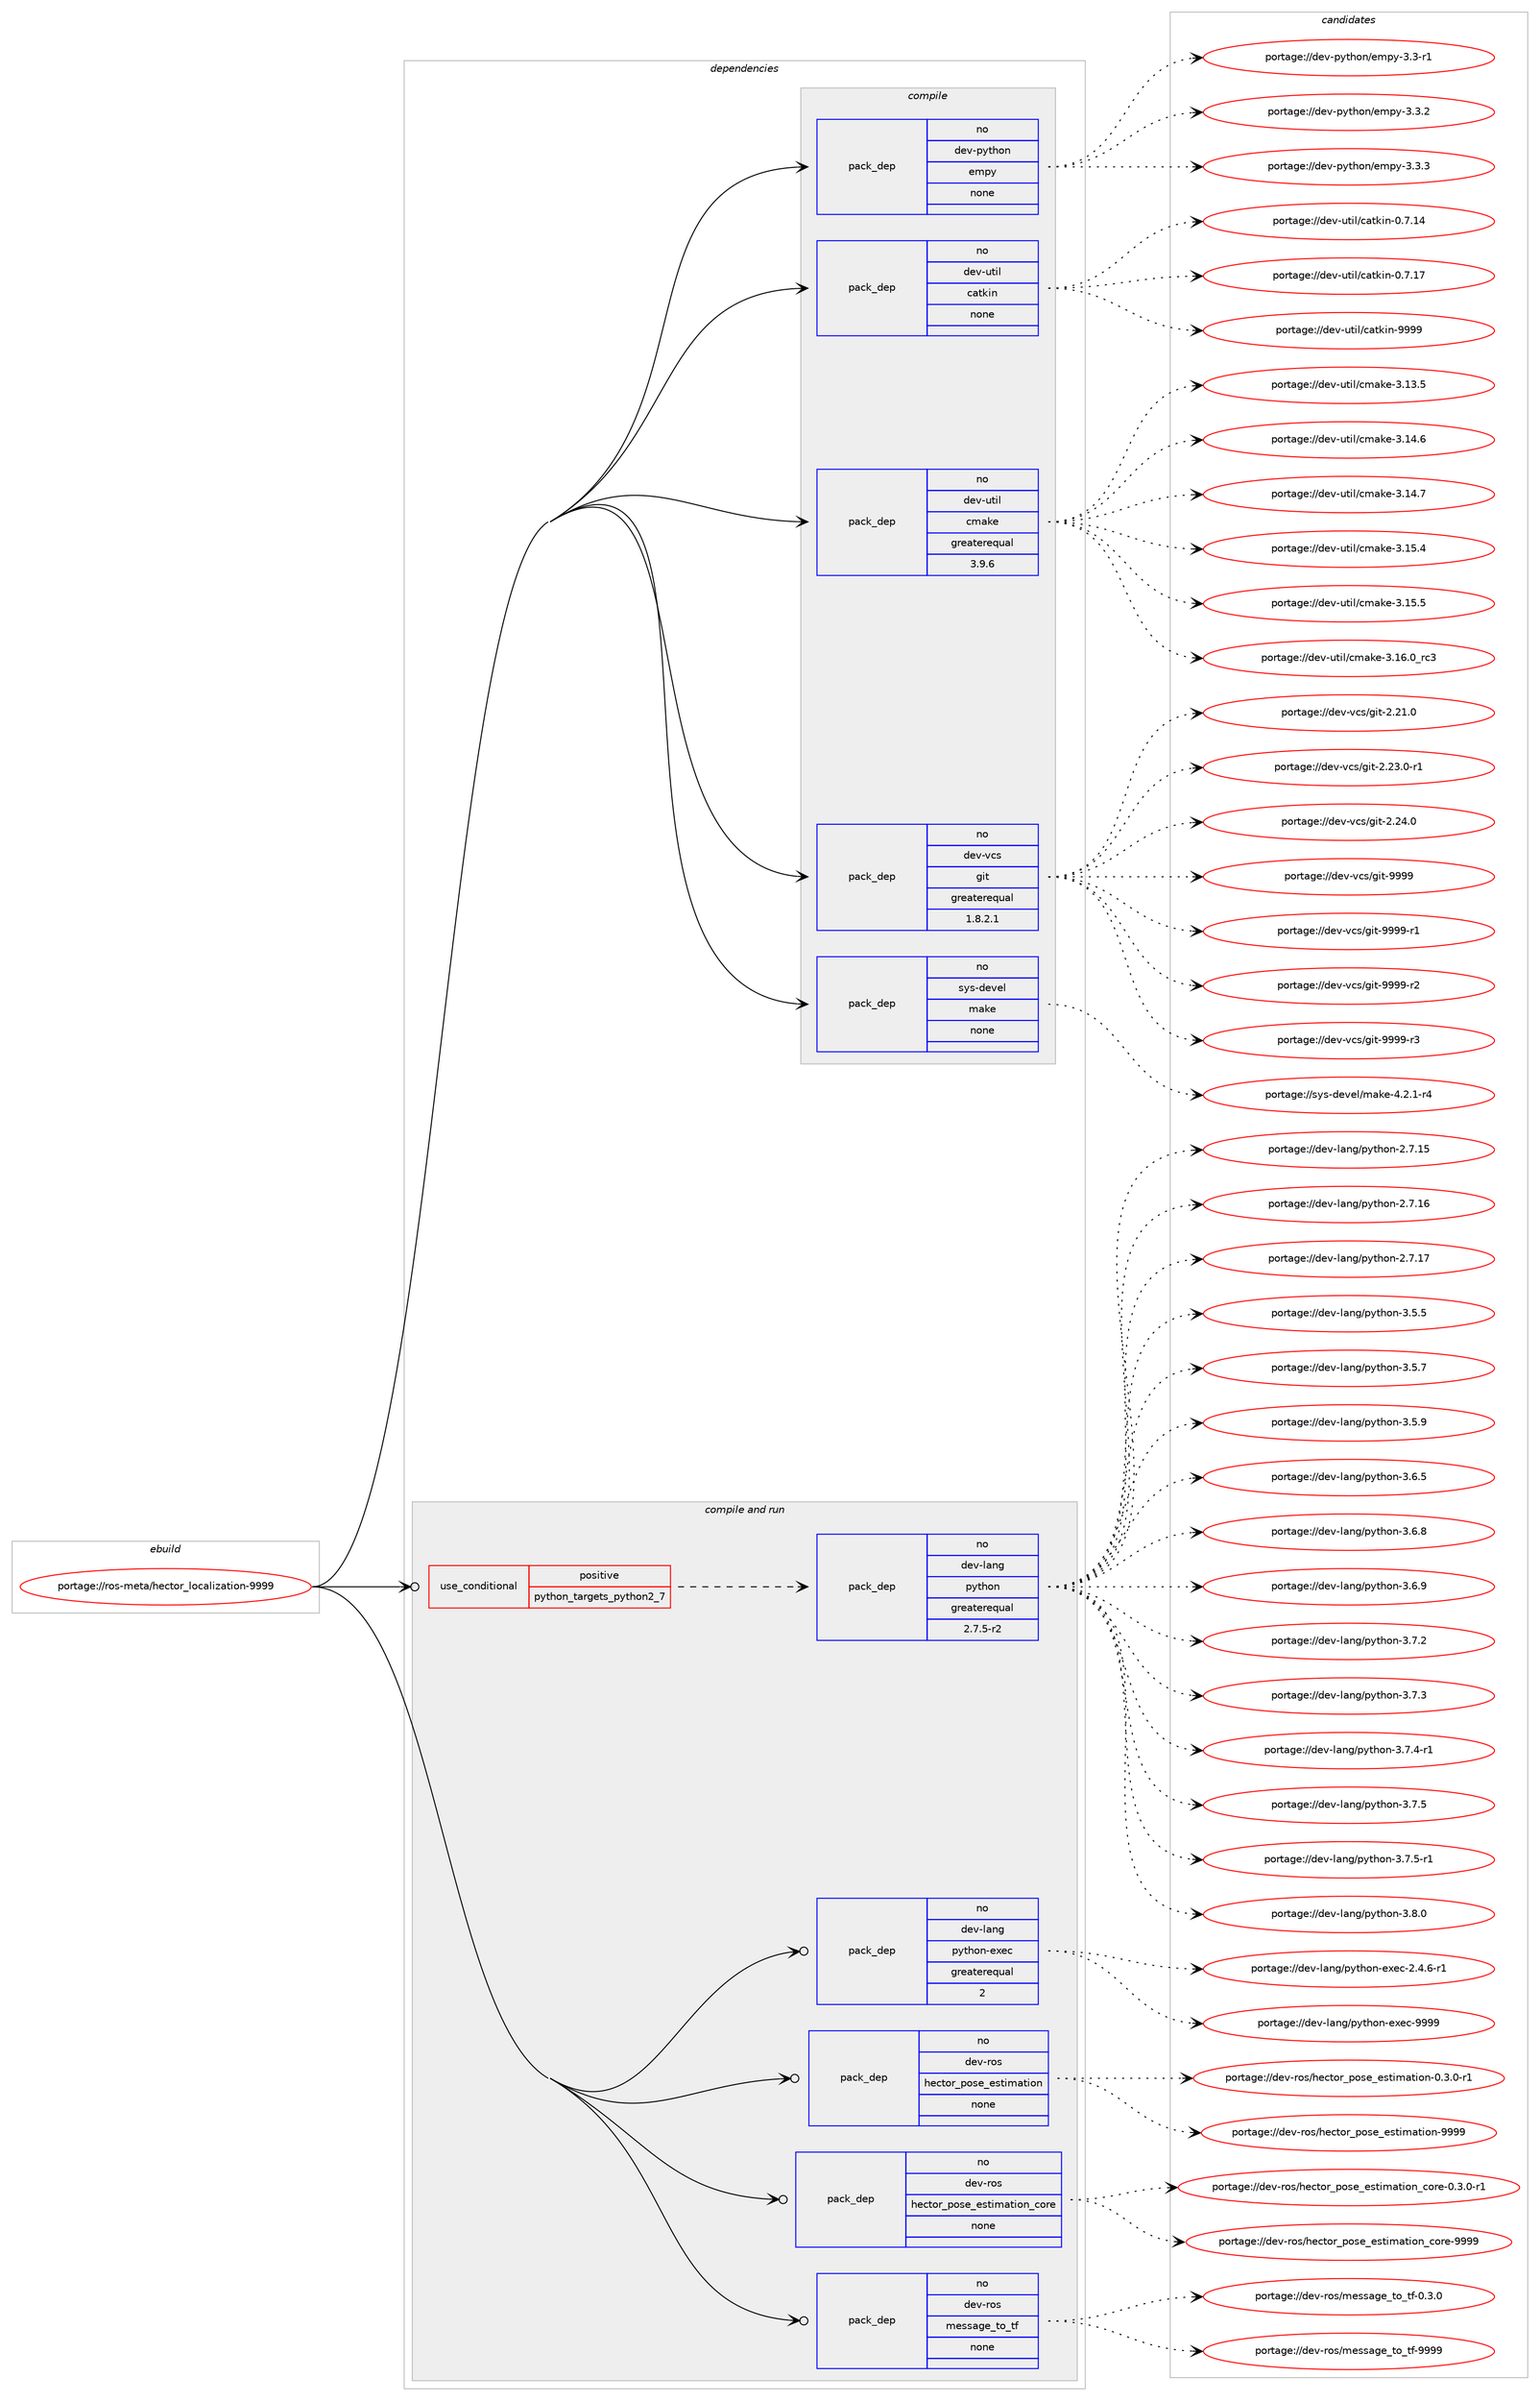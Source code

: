 digraph prolog {

# *************
# Graph options
# *************

newrank=true;
concentrate=true;
compound=true;
graph [rankdir=LR,fontname=Helvetica,fontsize=10,ranksep=1.5];#, ranksep=2.5, nodesep=0.2];
edge  [arrowhead=vee];
node  [fontname=Helvetica,fontsize=10];

# **********
# The ebuild
# **********

subgraph cluster_leftcol {
color=gray;
rank=same;
label=<<i>ebuild</i>>;
id [label="portage://ros-meta/hector_localization-9999", color=red, width=4, href="../ros-meta/hector_localization-9999.svg"];
}

# ****************
# The dependencies
# ****************

subgraph cluster_midcol {
color=gray;
label=<<i>dependencies</i>>;
subgraph cluster_compile {
fillcolor="#eeeeee";
style=filled;
label=<<i>compile</i>>;
subgraph pack278751 {
dependency380134 [label=<<TABLE BORDER="0" CELLBORDER="1" CELLSPACING="0" CELLPADDING="4" WIDTH="220"><TR><TD ROWSPAN="6" CELLPADDING="30">pack_dep</TD></TR><TR><TD WIDTH="110">no</TD></TR><TR><TD>dev-python</TD></TR><TR><TD>empy</TD></TR><TR><TD>none</TD></TR><TR><TD></TD></TR></TABLE>>, shape=none, color=blue];
}
id:e -> dependency380134:w [weight=20,style="solid",arrowhead="vee"];
subgraph pack278752 {
dependency380135 [label=<<TABLE BORDER="0" CELLBORDER="1" CELLSPACING="0" CELLPADDING="4" WIDTH="220"><TR><TD ROWSPAN="6" CELLPADDING="30">pack_dep</TD></TR><TR><TD WIDTH="110">no</TD></TR><TR><TD>dev-util</TD></TR><TR><TD>catkin</TD></TR><TR><TD>none</TD></TR><TR><TD></TD></TR></TABLE>>, shape=none, color=blue];
}
id:e -> dependency380135:w [weight=20,style="solid",arrowhead="vee"];
subgraph pack278753 {
dependency380136 [label=<<TABLE BORDER="0" CELLBORDER="1" CELLSPACING="0" CELLPADDING="4" WIDTH="220"><TR><TD ROWSPAN="6" CELLPADDING="30">pack_dep</TD></TR><TR><TD WIDTH="110">no</TD></TR><TR><TD>dev-util</TD></TR><TR><TD>cmake</TD></TR><TR><TD>greaterequal</TD></TR><TR><TD>3.9.6</TD></TR></TABLE>>, shape=none, color=blue];
}
id:e -> dependency380136:w [weight=20,style="solid",arrowhead="vee"];
subgraph pack278754 {
dependency380137 [label=<<TABLE BORDER="0" CELLBORDER="1" CELLSPACING="0" CELLPADDING="4" WIDTH="220"><TR><TD ROWSPAN="6" CELLPADDING="30">pack_dep</TD></TR><TR><TD WIDTH="110">no</TD></TR><TR><TD>dev-vcs</TD></TR><TR><TD>git</TD></TR><TR><TD>greaterequal</TD></TR><TR><TD>1.8.2.1</TD></TR></TABLE>>, shape=none, color=blue];
}
id:e -> dependency380137:w [weight=20,style="solid",arrowhead="vee"];
subgraph pack278755 {
dependency380138 [label=<<TABLE BORDER="0" CELLBORDER="1" CELLSPACING="0" CELLPADDING="4" WIDTH="220"><TR><TD ROWSPAN="6" CELLPADDING="30">pack_dep</TD></TR><TR><TD WIDTH="110">no</TD></TR><TR><TD>sys-devel</TD></TR><TR><TD>make</TD></TR><TR><TD>none</TD></TR><TR><TD></TD></TR></TABLE>>, shape=none, color=blue];
}
id:e -> dependency380138:w [weight=20,style="solid",arrowhead="vee"];
}
subgraph cluster_compileandrun {
fillcolor="#eeeeee";
style=filled;
label=<<i>compile and run</i>>;
subgraph cond94955 {
dependency380139 [label=<<TABLE BORDER="0" CELLBORDER="1" CELLSPACING="0" CELLPADDING="4"><TR><TD ROWSPAN="3" CELLPADDING="10">use_conditional</TD></TR><TR><TD>positive</TD></TR><TR><TD>python_targets_python2_7</TD></TR></TABLE>>, shape=none, color=red];
subgraph pack278756 {
dependency380140 [label=<<TABLE BORDER="0" CELLBORDER="1" CELLSPACING="0" CELLPADDING="4" WIDTH="220"><TR><TD ROWSPAN="6" CELLPADDING="30">pack_dep</TD></TR><TR><TD WIDTH="110">no</TD></TR><TR><TD>dev-lang</TD></TR><TR><TD>python</TD></TR><TR><TD>greaterequal</TD></TR><TR><TD>2.7.5-r2</TD></TR></TABLE>>, shape=none, color=blue];
}
dependency380139:e -> dependency380140:w [weight=20,style="dashed",arrowhead="vee"];
}
id:e -> dependency380139:w [weight=20,style="solid",arrowhead="odotvee"];
subgraph pack278757 {
dependency380141 [label=<<TABLE BORDER="0" CELLBORDER="1" CELLSPACING="0" CELLPADDING="4" WIDTH="220"><TR><TD ROWSPAN="6" CELLPADDING="30">pack_dep</TD></TR><TR><TD WIDTH="110">no</TD></TR><TR><TD>dev-lang</TD></TR><TR><TD>python-exec</TD></TR><TR><TD>greaterequal</TD></TR><TR><TD>2</TD></TR></TABLE>>, shape=none, color=blue];
}
id:e -> dependency380141:w [weight=20,style="solid",arrowhead="odotvee"];
subgraph pack278758 {
dependency380142 [label=<<TABLE BORDER="0" CELLBORDER="1" CELLSPACING="0" CELLPADDING="4" WIDTH="220"><TR><TD ROWSPAN="6" CELLPADDING="30">pack_dep</TD></TR><TR><TD WIDTH="110">no</TD></TR><TR><TD>dev-ros</TD></TR><TR><TD>hector_pose_estimation</TD></TR><TR><TD>none</TD></TR><TR><TD></TD></TR></TABLE>>, shape=none, color=blue];
}
id:e -> dependency380142:w [weight=20,style="solid",arrowhead="odotvee"];
subgraph pack278759 {
dependency380143 [label=<<TABLE BORDER="0" CELLBORDER="1" CELLSPACING="0" CELLPADDING="4" WIDTH="220"><TR><TD ROWSPAN="6" CELLPADDING="30">pack_dep</TD></TR><TR><TD WIDTH="110">no</TD></TR><TR><TD>dev-ros</TD></TR><TR><TD>hector_pose_estimation_core</TD></TR><TR><TD>none</TD></TR><TR><TD></TD></TR></TABLE>>, shape=none, color=blue];
}
id:e -> dependency380143:w [weight=20,style="solid",arrowhead="odotvee"];
subgraph pack278760 {
dependency380144 [label=<<TABLE BORDER="0" CELLBORDER="1" CELLSPACING="0" CELLPADDING="4" WIDTH="220"><TR><TD ROWSPAN="6" CELLPADDING="30">pack_dep</TD></TR><TR><TD WIDTH="110">no</TD></TR><TR><TD>dev-ros</TD></TR><TR><TD>message_to_tf</TD></TR><TR><TD>none</TD></TR><TR><TD></TD></TR></TABLE>>, shape=none, color=blue];
}
id:e -> dependency380144:w [weight=20,style="solid",arrowhead="odotvee"];
}
subgraph cluster_run {
fillcolor="#eeeeee";
style=filled;
label=<<i>run</i>>;
}
}

# **************
# The candidates
# **************

subgraph cluster_choices {
rank=same;
color=gray;
label=<<i>candidates</i>>;

subgraph choice278751 {
color=black;
nodesep=1;
choiceportage1001011184511212111610411111047101109112121455146514511449 [label="portage://dev-python/empy-3.3-r1", color=red, width=4,href="../dev-python/empy-3.3-r1.svg"];
choiceportage1001011184511212111610411111047101109112121455146514650 [label="portage://dev-python/empy-3.3.2", color=red, width=4,href="../dev-python/empy-3.3.2.svg"];
choiceportage1001011184511212111610411111047101109112121455146514651 [label="portage://dev-python/empy-3.3.3", color=red, width=4,href="../dev-python/empy-3.3.3.svg"];
dependency380134:e -> choiceportage1001011184511212111610411111047101109112121455146514511449:w [style=dotted,weight="100"];
dependency380134:e -> choiceportage1001011184511212111610411111047101109112121455146514650:w [style=dotted,weight="100"];
dependency380134:e -> choiceportage1001011184511212111610411111047101109112121455146514651:w [style=dotted,weight="100"];
}
subgraph choice278752 {
color=black;
nodesep=1;
choiceportage1001011184511711610510847999711610710511045484655464952 [label="portage://dev-util/catkin-0.7.14", color=red, width=4,href="../dev-util/catkin-0.7.14.svg"];
choiceportage1001011184511711610510847999711610710511045484655464955 [label="portage://dev-util/catkin-0.7.17", color=red, width=4,href="../dev-util/catkin-0.7.17.svg"];
choiceportage100101118451171161051084799971161071051104557575757 [label="portage://dev-util/catkin-9999", color=red, width=4,href="../dev-util/catkin-9999.svg"];
dependency380135:e -> choiceportage1001011184511711610510847999711610710511045484655464952:w [style=dotted,weight="100"];
dependency380135:e -> choiceportage1001011184511711610510847999711610710511045484655464955:w [style=dotted,weight="100"];
dependency380135:e -> choiceportage100101118451171161051084799971161071051104557575757:w [style=dotted,weight="100"];
}
subgraph choice278753 {
color=black;
nodesep=1;
choiceportage1001011184511711610510847991099710710145514649514653 [label="portage://dev-util/cmake-3.13.5", color=red, width=4,href="../dev-util/cmake-3.13.5.svg"];
choiceportage1001011184511711610510847991099710710145514649524654 [label="portage://dev-util/cmake-3.14.6", color=red, width=4,href="../dev-util/cmake-3.14.6.svg"];
choiceportage1001011184511711610510847991099710710145514649524655 [label="portage://dev-util/cmake-3.14.7", color=red, width=4,href="../dev-util/cmake-3.14.7.svg"];
choiceportage1001011184511711610510847991099710710145514649534652 [label="portage://dev-util/cmake-3.15.4", color=red, width=4,href="../dev-util/cmake-3.15.4.svg"];
choiceportage1001011184511711610510847991099710710145514649534653 [label="portage://dev-util/cmake-3.15.5", color=red, width=4,href="../dev-util/cmake-3.15.5.svg"];
choiceportage1001011184511711610510847991099710710145514649544648951149951 [label="portage://dev-util/cmake-3.16.0_rc3", color=red, width=4,href="../dev-util/cmake-3.16.0_rc3.svg"];
dependency380136:e -> choiceportage1001011184511711610510847991099710710145514649514653:w [style=dotted,weight="100"];
dependency380136:e -> choiceportage1001011184511711610510847991099710710145514649524654:w [style=dotted,weight="100"];
dependency380136:e -> choiceportage1001011184511711610510847991099710710145514649524655:w [style=dotted,weight="100"];
dependency380136:e -> choiceportage1001011184511711610510847991099710710145514649534652:w [style=dotted,weight="100"];
dependency380136:e -> choiceportage1001011184511711610510847991099710710145514649534653:w [style=dotted,weight="100"];
dependency380136:e -> choiceportage1001011184511711610510847991099710710145514649544648951149951:w [style=dotted,weight="100"];
}
subgraph choice278754 {
color=black;
nodesep=1;
choiceportage10010111845118991154710310511645504650494648 [label="portage://dev-vcs/git-2.21.0", color=red, width=4,href="../dev-vcs/git-2.21.0.svg"];
choiceportage100101118451189911547103105116455046505146484511449 [label="portage://dev-vcs/git-2.23.0-r1", color=red, width=4,href="../dev-vcs/git-2.23.0-r1.svg"];
choiceportage10010111845118991154710310511645504650524648 [label="portage://dev-vcs/git-2.24.0", color=red, width=4,href="../dev-vcs/git-2.24.0.svg"];
choiceportage1001011184511899115471031051164557575757 [label="portage://dev-vcs/git-9999", color=red, width=4,href="../dev-vcs/git-9999.svg"];
choiceportage10010111845118991154710310511645575757574511449 [label="portage://dev-vcs/git-9999-r1", color=red, width=4,href="../dev-vcs/git-9999-r1.svg"];
choiceportage10010111845118991154710310511645575757574511450 [label="portage://dev-vcs/git-9999-r2", color=red, width=4,href="../dev-vcs/git-9999-r2.svg"];
choiceportage10010111845118991154710310511645575757574511451 [label="portage://dev-vcs/git-9999-r3", color=red, width=4,href="../dev-vcs/git-9999-r3.svg"];
dependency380137:e -> choiceportage10010111845118991154710310511645504650494648:w [style=dotted,weight="100"];
dependency380137:e -> choiceportage100101118451189911547103105116455046505146484511449:w [style=dotted,weight="100"];
dependency380137:e -> choiceportage10010111845118991154710310511645504650524648:w [style=dotted,weight="100"];
dependency380137:e -> choiceportage1001011184511899115471031051164557575757:w [style=dotted,weight="100"];
dependency380137:e -> choiceportage10010111845118991154710310511645575757574511449:w [style=dotted,weight="100"];
dependency380137:e -> choiceportage10010111845118991154710310511645575757574511450:w [style=dotted,weight="100"];
dependency380137:e -> choiceportage10010111845118991154710310511645575757574511451:w [style=dotted,weight="100"];
}
subgraph choice278755 {
color=black;
nodesep=1;
choiceportage1151211154510010111810110847109971071014552465046494511452 [label="portage://sys-devel/make-4.2.1-r4", color=red, width=4,href="../sys-devel/make-4.2.1-r4.svg"];
dependency380138:e -> choiceportage1151211154510010111810110847109971071014552465046494511452:w [style=dotted,weight="100"];
}
subgraph choice278756 {
color=black;
nodesep=1;
choiceportage10010111845108971101034711212111610411111045504655464953 [label="portage://dev-lang/python-2.7.15", color=red, width=4,href="../dev-lang/python-2.7.15.svg"];
choiceportage10010111845108971101034711212111610411111045504655464954 [label="portage://dev-lang/python-2.7.16", color=red, width=4,href="../dev-lang/python-2.7.16.svg"];
choiceportage10010111845108971101034711212111610411111045504655464955 [label="portage://dev-lang/python-2.7.17", color=red, width=4,href="../dev-lang/python-2.7.17.svg"];
choiceportage100101118451089711010347112121116104111110455146534653 [label="portage://dev-lang/python-3.5.5", color=red, width=4,href="../dev-lang/python-3.5.5.svg"];
choiceportage100101118451089711010347112121116104111110455146534655 [label="portage://dev-lang/python-3.5.7", color=red, width=4,href="../dev-lang/python-3.5.7.svg"];
choiceportage100101118451089711010347112121116104111110455146534657 [label="portage://dev-lang/python-3.5.9", color=red, width=4,href="../dev-lang/python-3.5.9.svg"];
choiceportage100101118451089711010347112121116104111110455146544653 [label="portage://dev-lang/python-3.6.5", color=red, width=4,href="../dev-lang/python-3.6.5.svg"];
choiceportage100101118451089711010347112121116104111110455146544656 [label="portage://dev-lang/python-3.6.8", color=red, width=4,href="../dev-lang/python-3.6.8.svg"];
choiceportage100101118451089711010347112121116104111110455146544657 [label="portage://dev-lang/python-3.6.9", color=red, width=4,href="../dev-lang/python-3.6.9.svg"];
choiceportage100101118451089711010347112121116104111110455146554650 [label="portage://dev-lang/python-3.7.2", color=red, width=4,href="../dev-lang/python-3.7.2.svg"];
choiceportage100101118451089711010347112121116104111110455146554651 [label="portage://dev-lang/python-3.7.3", color=red, width=4,href="../dev-lang/python-3.7.3.svg"];
choiceportage1001011184510897110103471121211161041111104551465546524511449 [label="portage://dev-lang/python-3.7.4-r1", color=red, width=4,href="../dev-lang/python-3.7.4-r1.svg"];
choiceportage100101118451089711010347112121116104111110455146554653 [label="portage://dev-lang/python-3.7.5", color=red, width=4,href="../dev-lang/python-3.7.5.svg"];
choiceportage1001011184510897110103471121211161041111104551465546534511449 [label="portage://dev-lang/python-3.7.5-r1", color=red, width=4,href="../dev-lang/python-3.7.5-r1.svg"];
choiceportage100101118451089711010347112121116104111110455146564648 [label="portage://dev-lang/python-3.8.0", color=red, width=4,href="../dev-lang/python-3.8.0.svg"];
dependency380140:e -> choiceportage10010111845108971101034711212111610411111045504655464953:w [style=dotted,weight="100"];
dependency380140:e -> choiceportage10010111845108971101034711212111610411111045504655464954:w [style=dotted,weight="100"];
dependency380140:e -> choiceportage10010111845108971101034711212111610411111045504655464955:w [style=dotted,weight="100"];
dependency380140:e -> choiceportage100101118451089711010347112121116104111110455146534653:w [style=dotted,weight="100"];
dependency380140:e -> choiceportage100101118451089711010347112121116104111110455146534655:w [style=dotted,weight="100"];
dependency380140:e -> choiceportage100101118451089711010347112121116104111110455146534657:w [style=dotted,weight="100"];
dependency380140:e -> choiceportage100101118451089711010347112121116104111110455146544653:w [style=dotted,weight="100"];
dependency380140:e -> choiceportage100101118451089711010347112121116104111110455146544656:w [style=dotted,weight="100"];
dependency380140:e -> choiceportage100101118451089711010347112121116104111110455146544657:w [style=dotted,weight="100"];
dependency380140:e -> choiceportage100101118451089711010347112121116104111110455146554650:w [style=dotted,weight="100"];
dependency380140:e -> choiceportage100101118451089711010347112121116104111110455146554651:w [style=dotted,weight="100"];
dependency380140:e -> choiceportage1001011184510897110103471121211161041111104551465546524511449:w [style=dotted,weight="100"];
dependency380140:e -> choiceportage100101118451089711010347112121116104111110455146554653:w [style=dotted,weight="100"];
dependency380140:e -> choiceportage1001011184510897110103471121211161041111104551465546534511449:w [style=dotted,weight="100"];
dependency380140:e -> choiceportage100101118451089711010347112121116104111110455146564648:w [style=dotted,weight="100"];
}
subgraph choice278757 {
color=black;
nodesep=1;
choiceportage10010111845108971101034711212111610411111045101120101994550465246544511449 [label="portage://dev-lang/python-exec-2.4.6-r1", color=red, width=4,href="../dev-lang/python-exec-2.4.6-r1.svg"];
choiceportage10010111845108971101034711212111610411111045101120101994557575757 [label="portage://dev-lang/python-exec-9999", color=red, width=4,href="../dev-lang/python-exec-9999.svg"];
dependency380141:e -> choiceportage10010111845108971101034711212111610411111045101120101994550465246544511449:w [style=dotted,weight="100"];
dependency380141:e -> choiceportage10010111845108971101034711212111610411111045101120101994557575757:w [style=dotted,weight="100"];
}
subgraph choice278758 {
color=black;
nodesep=1;
choiceportage1001011184511411111547104101991161111149511211111510195101115116105109971161051111104548465146484511449 [label="portage://dev-ros/hector_pose_estimation-0.3.0-r1", color=red, width=4,href="../dev-ros/hector_pose_estimation-0.3.0-r1.svg"];
choiceportage1001011184511411111547104101991161111149511211111510195101115116105109971161051111104557575757 [label="portage://dev-ros/hector_pose_estimation-9999", color=red, width=4,href="../dev-ros/hector_pose_estimation-9999.svg"];
dependency380142:e -> choiceportage1001011184511411111547104101991161111149511211111510195101115116105109971161051111104548465146484511449:w [style=dotted,weight="100"];
dependency380142:e -> choiceportage1001011184511411111547104101991161111149511211111510195101115116105109971161051111104557575757:w [style=dotted,weight="100"];
}
subgraph choice278759 {
color=black;
nodesep=1;
choiceportage10010111845114111115471041019911611111495112111115101951011151161051099711610511111095991111141014548465146484511449 [label="portage://dev-ros/hector_pose_estimation_core-0.3.0-r1", color=red, width=4,href="../dev-ros/hector_pose_estimation_core-0.3.0-r1.svg"];
choiceportage10010111845114111115471041019911611111495112111115101951011151161051099711610511111095991111141014557575757 [label="portage://dev-ros/hector_pose_estimation_core-9999", color=red, width=4,href="../dev-ros/hector_pose_estimation_core-9999.svg"];
dependency380143:e -> choiceportage10010111845114111115471041019911611111495112111115101951011151161051099711610511111095991111141014548465146484511449:w [style=dotted,weight="100"];
dependency380143:e -> choiceportage10010111845114111115471041019911611111495112111115101951011151161051099711610511111095991111141014557575757:w [style=dotted,weight="100"];
}
subgraph choice278760 {
color=black;
nodesep=1;
choiceportage1001011184511411111547109101115115971031019511611195116102454846514648 [label="portage://dev-ros/message_to_tf-0.3.0", color=red, width=4,href="../dev-ros/message_to_tf-0.3.0.svg"];
choiceportage10010111845114111115471091011151159710310195116111951161024557575757 [label="portage://dev-ros/message_to_tf-9999", color=red, width=4,href="../dev-ros/message_to_tf-9999.svg"];
dependency380144:e -> choiceportage1001011184511411111547109101115115971031019511611195116102454846514648:w [style=dotted,weight="100"];
dependency380144:e -> choiceportage10010111845114111115471091011151159710310195116111951161024557575757:w [style=dotted,weight="100"];
}
}

}
